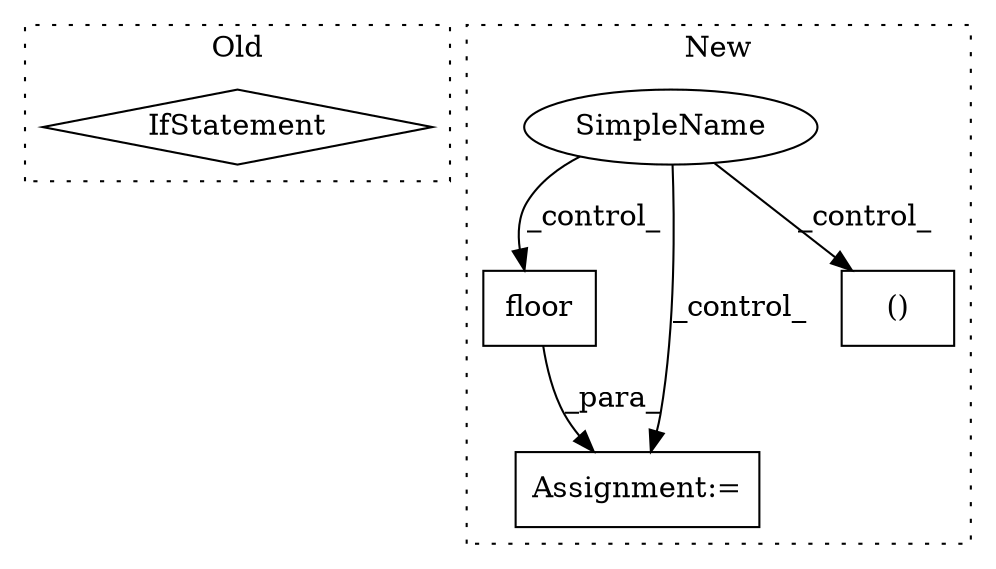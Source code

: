 digraph G {
subgraph cluster0 {
1 [label="IfStatement" a="25" s="12993,13003" l="4,2" shape="diamond"];
label = "Old";
style="dotted";
}
subgraph cluster1 {
2 [label="floor" a="32" s="13586,13593" l="6,1" shape="box"];
3 [label="Assignment:=" a="7" s="13633" l="1" shape="box"];
4 [label="SimpleName" a="42" s="" l="" shape="ellipse"];
5 [label="()" a="106" s="13651" l="18" shape="box"];
label = "New";
style="dotted";
}
2 -> 3 [label="_para_"];
4 -> 5 [label="_control_"];
4 -> 2 [label="_control_"];
4 -> 3 [label="_control_"];
}
